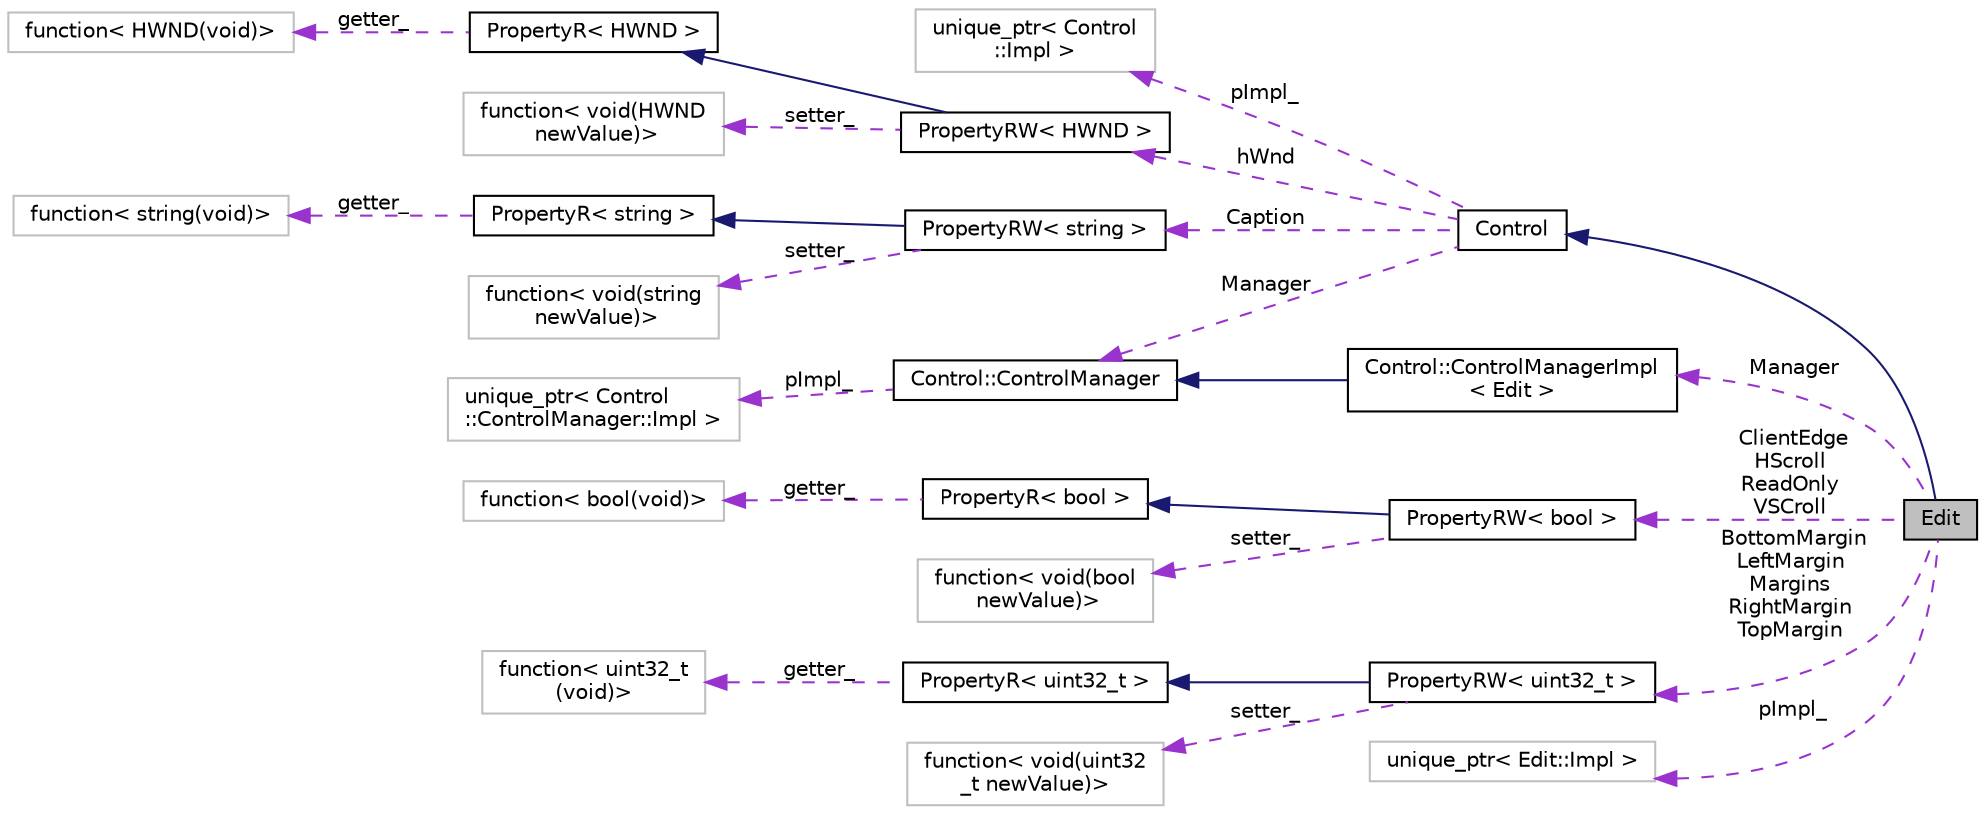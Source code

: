digraph "Edit"
{
 // INTERACTIVE_SVG=YES
 // LATEX_PDF_SIZE
  edge [fontname="Helvetica",fontsize="10",labelfontname="Helvetica",labelfontsize="10"];
  node [fontname="Helvetica",fontsize="10",shape=record];
  rankdir="LR";
  Node1 [label="Edit",height=0.2,width=0.4,color="black", fillcolor="grey75", style="filled", fontcolor="black",tooltip=" "];
  Node2 -> Node1 [dir="back",color="midnightblue",fontsize="10",style="solid",fontname="Helvetica"];
  Node2 [label="Control",height=0.2,width=0.4,color="black", fillcolor="white", style="filled",URL="$class_control.html",tooltip=" "];
  Node3 -> Node2 [dir="back",color="darkorchid3",fontsize="10",style="dashed",label=" pImpl_" ,fontname="Helvetica"];
  Node3 [label="unique_ptr\< Control\l::Impl \>",height=0.2,width=0.4,color="grey75", fillcolor="white", style="filled",tooltip=" "];
  Node4 -> Node2 [dir="back",color="darkorchid3",fontsize="10",style="dashed",label=" hWnd" ,fontname="Helvetica"];
  Node4 [label="PropertyRW\< HWND \>",height=0.2,width=0.4,color="black", fillcolor="white", style="filled",URL="$struct_property_r_w.html",tooltip=" "];
  Node5 -> Node4 [dir="back",color="midnightblue",fontsize="10",style="solid",fontname="Helvetica"];
  Node5 [label="PropertyR\< HWND \>",height=0.2,width=0.4,color="black", fillcolor="white", style="filled",URL="$struct_property_r.html",tooltip=" "];
  Node6 -> Node5 [dir="back",color="darkorchid3",fontsize="10",style="dashed",label=" getter_" ,fontname="Helvetica"];
  Node6 [label="function\< HWND(void)\>",height=0.2,width=0.4,color="grey75", fillcolor="white", style="filled",tooltip=" "];
  Node7 -> Node4 [dir="back",color="darkorchid3",fontsize="10",style="dashed",label=" setter_" ,fontname="Helvetica"];
  Node7 [label="function\< void(HWND\l newValue)\>",height=0.2,width=0.4,color="grey75", fillcolor="white", style="filled",tooltip=" "];
  Node8 -> Node2 [dir="back",color="darkorchid3",fontsize="10",style="dashed",label=" Caption" ,fontname="Helvetica"];
  Node8 [label="PropertyRW\< string \>",height=0.2,width=0.4,color="black", fillcolor="white", style="filled",URL="$struct_property_r_w.html",tooltip=" "];
  Node9 -> Node8 [dir="back",color="midnightblue",fontsize="10",style="solid",fontname="Helvetica"];
  Node9 [label="PropertyR\< string \>",height=0.2,width=0.4,color="black", fillcolor="white", style="filled",URL="$struct_property_r.html",tooltip=" "];
  Node10 -> Node9 [dir="back",color="darkorchid3",fontsize="10",style="dashed",label=" getter_" ,fontname="Helvetica"];
  Node10 [label="function\< string(void)\>",height=0.2,width=0.4,color="grey75", fillcolor="white", style="filled",tooltip=" "];
  Node11 -> Node8 [dir="back",color="darkorchid3",fontsize="10",style="dashed",label=" setter_" ,fontname="Helvetica"];
  Node11 [label="function\< void(string\l newValue)\>",height=0.2,width=0.4,color="grey75", fillcolor="white", style="filled",tooltip=" "];
  Node12 -> Node2 [dir="back",color="darkorchid3",fontsize="10",style="dashed",label=" Manager" ,fontname="Helvetica"];
  Node12 [label="Control::ControlManager",height=0.2,width=0.4,color="black", fillcolor="white", style="filled",URL="$struct_control_1_1_control_manager.html",tooltip=" "];
  Node13 -> Node12 [dir="back",color="darkorchid3",fontsize="10",style="dashed",label=" pImpl_" ,fontname="Helvetica"];
  Node13 [label="unique_ptr\< Control\l::ControlManager::Impl \>",height=0.2,width=0.4,color="grey75", fillcolor="white", style="filled",tooltip=" "];
  Node14 -> Node1 [dir="back",color="darkorchid3",fontsize="10",style="dashed",label=" ClientEdge\nHScroll\nReadOnly\nVSCroll" ,fontname="Helvetica"];
  Node14 [label="PropertyRW\< bool \>",height=0.2,width=0.4,color="black", fillcolor="white", style="filled",URL="$struct_property_r_w.html",tooltip=" "];
  Node15 -> Node14 [dir="back",color="midnightblue",fontsize="10",style="solid",fontname="Helvetica"];
  Node15 [label="PropertyR\< bool \>",height=0.2,width=0.4,color="black", fillcolor="white", style="filled",URL="$struct_property_r.html",tooltip=" "];
  Node16 -> Node15 [dir="back",color="darkorchid3",fontsize="10",style="dashed",label=" getter_" ,fontname="Helvetica"];
  Node16 [label="function\< bool(void)\>",height=0.2,width=0.4,color="grey75", fillcolor="white", style="filled",tooltip=" "];
  Node17 -> Node14 [dir="back",color="darkorchid3",fontsize="10",style="dashed",label=" setter_" ,fontname="Helvetica"];
  Node17 [label="function\< void(bool\l newValue)\>",height=0.2,width=0.4,color="grey75", fillcolor="white", style="filled",tooltip=" "];
  Node18 -> Node1 [dir="back",color="darkorchid3",fontsize="10",style="dashed",label=" Manager" ,fontname="Helvetica"];
  Node18 [label="Control::ControlManagerImpl\l\< Edit \>",height=0.2,width=0.4,color="black", fillcolor="white", style="filled",URL="$struct_control_1_1_control_manager_impl.html",tooltip=" "];
  Node12 -> Node18 [dir="back",color="midnightblue",fontsize="10",style="solid",fontname="Helvetica"];
  Node19 -> Node1 [dir="back",color="darkorchid3",fontsize="10",style="dashed",label=" BottomMargin\nLeftMargin\nMargins\nRightMargin\nTopMargin" ,fontname="Helvetica"];
  Node19 [label="PropertyRW\< uint32_t \>",height=0.2,width=0.4,color="black", fillcolor="white", style="filled",URL="$struct_property_r_w.html",tooltip=" "];
  Node20 -> Node19 [dir="back",color="midnightblue",fontsize="10",style="solid",fontname="Helvetica"];
  Node20 [label="PropertyR\< uint32_t \>",height=0.2,width=0.4,color="black", fillcolor="white", style="filled",URL="$struct_property_r.html",tooltip=" "];
  Node21 -> Node20 [dir="back",color="darkorchid3",fontsize="10",style="dashed",label=" getter_" ,fontname="Helvetica"];
  Node21 [label="function\< uint32_t\l(void)\>",height=0.2,width=0.4,color="grey75", fillcolor="white", style="filled",tooltip=" "];
  Node22 -> Node19 [dir="back",color="darkorchid3",fontsize="10",style="dashed",label=" setter_" ,fontname="Helvetica"];
  Node22 [label="function\< void(uint32\l_t newValue)\>",height=0.2,width=0.4,color="grey75", fillcolor="white", style="filled",tooltip=" "];
  Node23 -> Node1 [dir="back",color="darkorchid3",fontsize="10",style="dashed",label=" pImpl_" ,fontname="Helvetica"];
  Node23 [label="unique_ptr\< Edit::Impl \>",height=0.2,width=0.4,color="grey75", fillcolor="white", style="filled",tooltip=" "];
}
